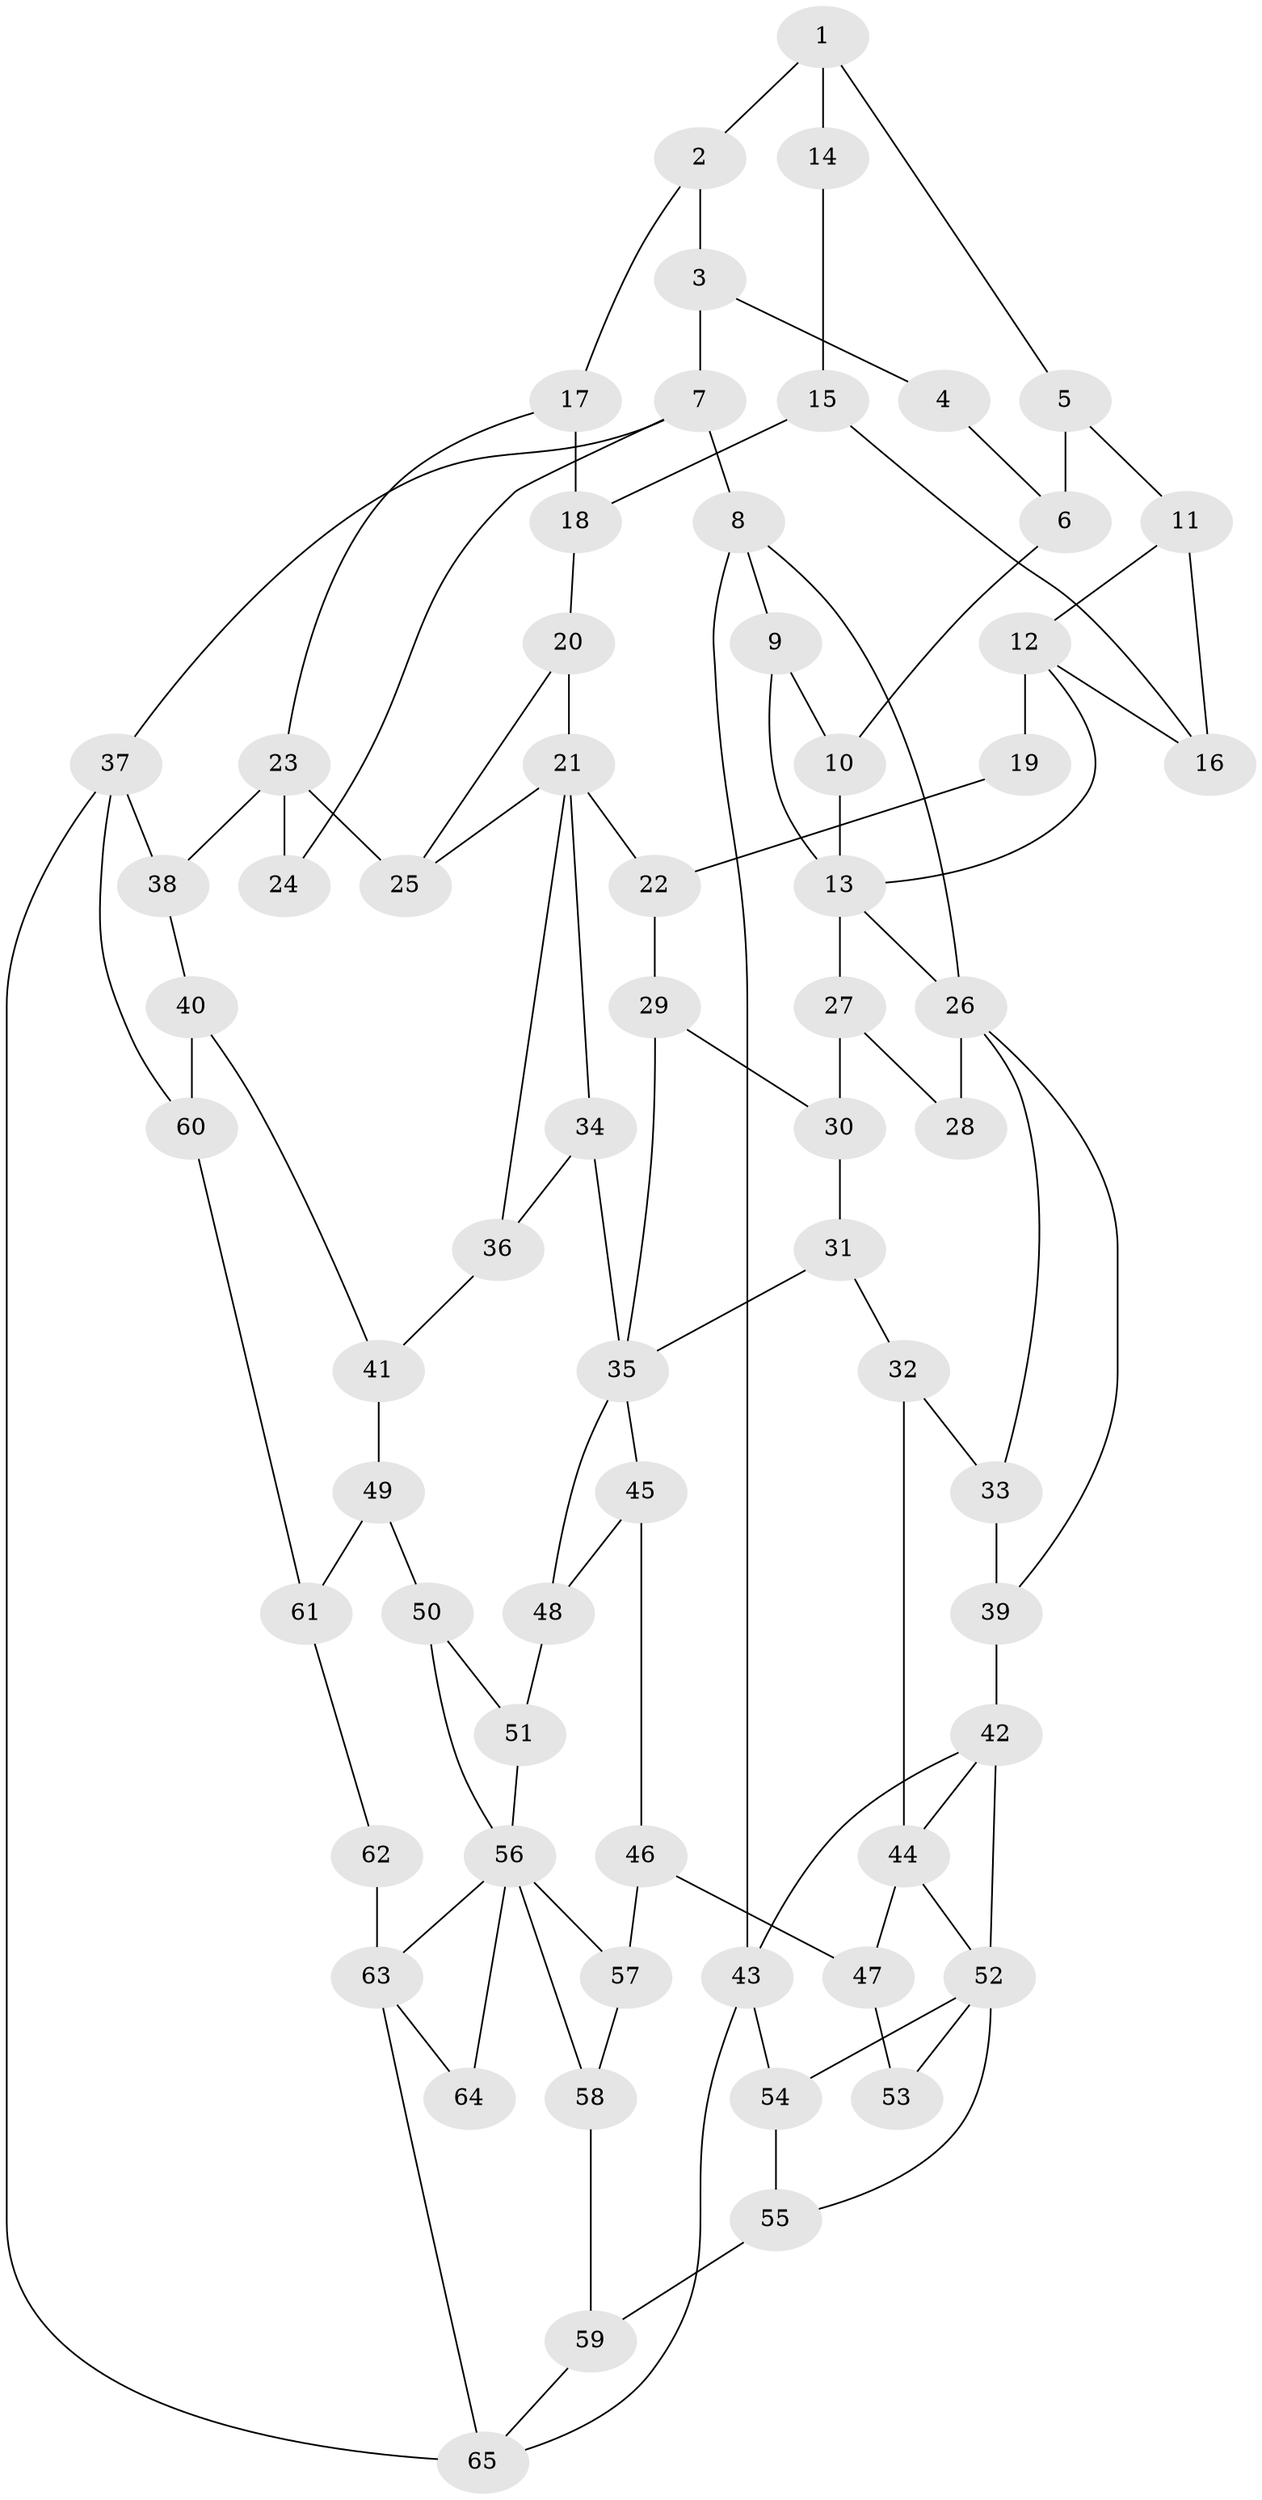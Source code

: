 // original degree distribution, {3: 0.01904761904761905, 5: 0.45714285714285713, 4: 0.2761904761904762, 6: 0.24761904761904763}
// Generated by graph-tools (version 1.1) at 2025/54/03/04/25 22:54:18]
// undirected, 65 vertices, 105 edges
graph export_dot {
  node [color=gray90,style=filled];
  1;
  2;
  3;
  4;
  5;
  6;
  7;
  8;
  9;
  10;
  11;
  12;
  13;
  14;
  15;
  16;
  17;
  18;
  19;
  20;
  21;
  22;
  23;
  24;
  25;
  26;
  27;
  28;
  29;
  30;
  31;
  32;
  33;
  34;
  35;
  36;
  37;
  38;
  39;
  40;
  41;
  42;
  43;
  44;
  45;
  46;
  47;
  48;
  49;
  50;
  51;
  52;
  53;
  54;
  55;
  56;
  57;
  58;
  59;
  60;
  61;
  62;
  63;
  64;
  65;
  1 -- 2 [weight=1.0];
  1 -- 5 [weight=1.0];
  1 -- 14 [weight=2.0];
  2 -- 3 [weight=1.0];
  2 -- 17 [weight=1.0];
  3 -- 4 [weight=1.0];
  3 -- 7 [weight=1.0];
  4 -- 6 [weight=1.0];
  5 -- 6 [weight=1.0];
  5 -- 11 [weight=1.0];
  6 -- 10 [weight=1.0];
  7 -- 8 [weight=1.0];
  7 -- 24 [weight=1.0];
  7 -- 37 [weight=1.0];
  8 -- 9 [weight=1.0];
  8 -- 26 [weight=1.0];
  8 -- 43 [weight=1.0];
  9 -- 10 [weight=1.0];
  9 -- 13 [weight=1.0];
  10 -- 13 [weight=1.0];
  11 -- 12 [weight=1.0];
  11 -- 16 [weight=1.0];
  12 -- 13 [weight=2.0];
  12 -- 16 [weight=1.0];
  12 -- 19 [weight=2.0];
  13 -- 26 [weight=1.0];
  13 -- 27 [weight=1.0];
  14 -- 15 [weight=1.0];
  15 -- 16 [weight=1.0];
  15 -- 18 [weight=1.0];
  17 -- 18 [weight=1.0];
  17 -- 23 [weight=1.0];
  18 -- 20 [weight=1.0];
  19 -- 22 [weight=2.0];
  20 -- 21 [weight=1.0];
  20 -- 25 [weight=1.0];
  21 -- 22 [weight=2.0];
  21 -- 25 [weight=1.0];
  21 -- 34 [weight=1.0];
  21 -- 36 [weight=1.0];
  22 -- 29 [weight=1.0];
  23 -- 24 [weight=2.0];
  23 -- 25 [weight=1.0];
  23 -- 38 [weight=2.0];
  26 -- 28 [weight=2.0];
  26 -- 33 [weight=1.0];
  26 -- 39 [weight=1.0];
  27 -- 28 [weight=1.0];
  27 -- 30 [weight=1.0];
  29 -- 30 [weight=1.0];
  29 -- 35 [weight=1.0];
  30 -- 31 [weight=1.0];
  31 -- 32 [weight=1.0];
  31 -- 35 [weight=1.0];
  32 -- 33 [weight=1.0];
  32 -- 44 [weight=1.0];
  33 -- 39 [weight=1.0];
  34 -- 35 [weight=2.0];
  34 -- 36 [weight=1.0];
  35 -- 45 [weight=1.0];
  35 -- 48 [weight=1.0];
  36 -- 41 [weight=1.0];
  37 -- 38 [weight=1.0];
  37 -- 60 [weight=1.0];
  37 -- 65 [weight=1.0];
  38 -- 40 [weight=1.0];
  39 -- 42 [weight=2.0];
  40 -- 41 [weight=1.0];
  40 -- 60 [weight=1.0];
  41 -- 49 [weight=1.0];
  42 -- 43 [weight=1.0];
  42 -- 44 [weight=1.0];
  42 -- 52 [weight=1.0];
  43 -- 54 [weight=1.0];
  43 -- 65 [weight=1.0];
  44 -- 47 [weight=1.0];
  44 -- 52 [weight=1.0];
  45 -- 46 [weight=1.0];
  45 -- 48 [weight=1.0];
  46 -- 47 [weight=1.0];
  46 -- 57 [weight=1.0];
  47 -- 53 [weight=1.0];
  48 -- 51 [weight=1.0];
  49 -- 50 [weight=1.0];
  49 -- 61 [weight=1.0];
  50 -- 51 [weight=1.0];
  50 -- 56 [weight=1.0];
  51 -- 56 [weight=1.0];
  52 -- 53 [weight=2.0];
  52 -- 54 [weight=1.0];
  52 -- 55 [weight=1.0];
  54 -- 55 [weight=1.0];
  55 -- 59 [weight=1.0];
  56 -- 57 [weight=1.0];
  56 -- 58 [weight=1.0];
  56 -- 63 [weight=1.0];
  56 -- 64 [weight=1.0];
  57 -- 58 [weight=1.0];
  58 -- 59 [weight=1.0];
  59 -- 65 [weight=1.0];
  60 -- 61 [weight=1.0];
  61 -- 62 [weight=1.0];
  62 -- 63 [weight=2.0];
  63 -- 64 [weight=2.0];
  63 -- 65 [weight=1.0];
}
